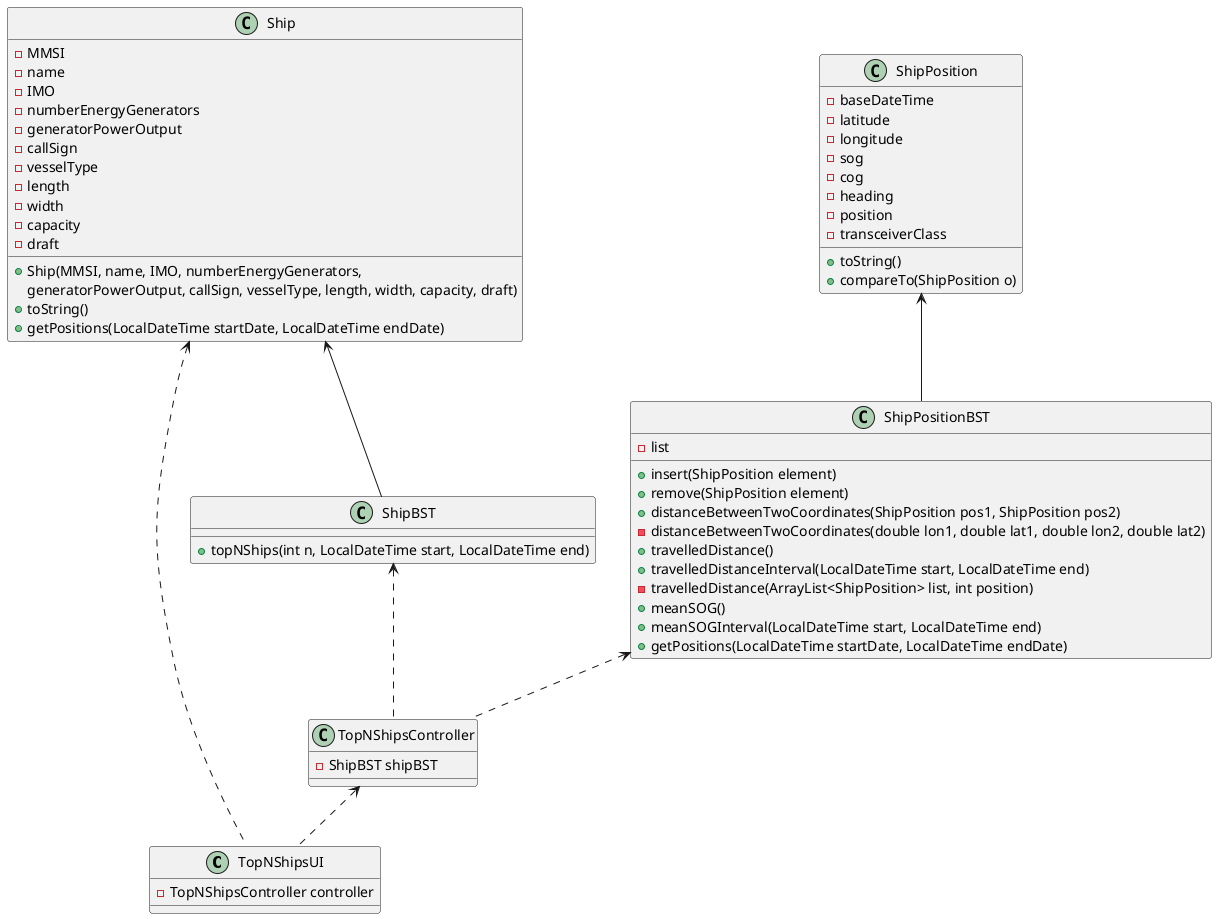 @startuml
@startuml
'https://plantuml.com/class-diagram

class TopNShipsUI {
- TopNShipsController controller
}

class TopNShipsController {
- ShipBST shipBST
}

class ShipBST {
+ topNShips(int n, LocalDateTime start, LocalDateTime end)
}

class ShipPositionBST {
-list
+insert(ShipPosition element)
+remove(ShipPosition element)
+distanceBetweenTwoCoordinates(ShipPosition pos1, ShipPosition pos2)
-distanceBetweenTwoCoordinates(double lon1, double lat1, double lon2, double lat2)
+travelledDistance()
+travelledDistanceInterval(LocalDateTime start, LocalDateTime end)
-travelledDistance(ArrayList<ShipPosition> list, int position)
+meanSOG()
+meanSOGInterval(LocalDateTime start, LocalDateTime end)
+getPositions(LocalDateTime startDate, LocalDateTime endDate)
}

class ShipPosition {
-baseDateTime
-latitude
-longitude
-sog
-cog
-heading
-position
-transceiverClass
+ toString()
+compareTo(ShipPosition o)
}

class Ship {
-MMSI
-name
-IMO
-numberEnergyGenerators
-generatorPowerOutput
-callSign
-vesselType
-length
-width
-capacity
-draft
+ Ship(MMSI, name, IMO, numberEnergyGenerators,
          generatorPowerOutput, callSign, vesselType, length, width, capacity, draft)
+ toString()
+getPositions(LocalDateTime startDate, LocalDateTime endDate)
}
TopNShipsController <.. TopNShipsUI
ShipBST <.. TopNShipsController
Ship <-- ShipBST
Ship <.. TopNShipsUI
ShipPositionBST <.. TopNShipsController
ShipPosition <-- ShipPositionBST


@enduml
